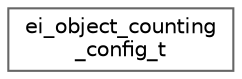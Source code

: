 digraph "Graphical Class Hierarchy"
{
 // LATEX_PDF_SIZE
  bgcolor="transparent";
  edge [fontname=Helvetica,fontsize=10,labelfontname=Helvetica,labelfontsize=10];
  node [fontname=Helvetica,fontsize=10,shape=box,height=0.2,width=0.4];
  rankdir="LR";
  Node0 [id="Node000000",label="ei_object_counting\l_config_t",height=0.2,width=0.4,color="grey40", fillcolor="white", style="filled",URL="$structei__object__counting__config__t.html",tooltip=" "];
}

